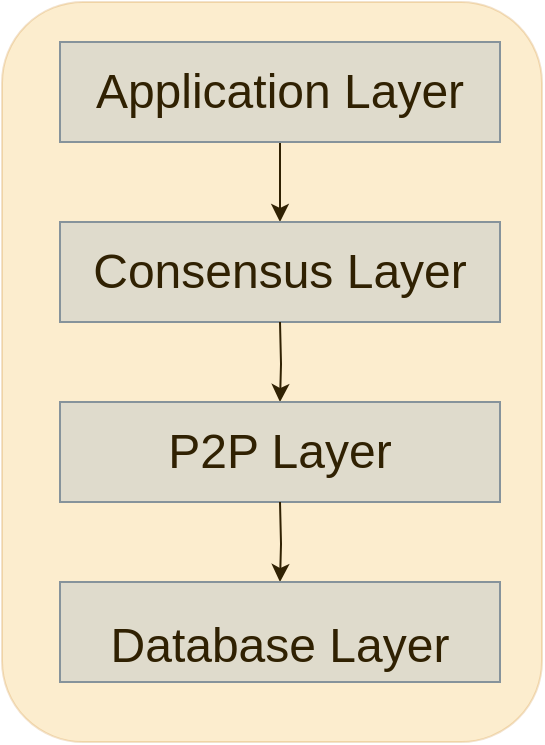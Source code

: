 <mxfile version="12.1.3" type="github" pages="1">
  <diagram id="zw2LZUOGEL8zCDdYVrt6" name="Page-1">
    <mxGraphModel dx="854" dy="482" grid="1" gridSize="10" guides="1" tooltips="1" connect="1" arrows="1" fold="1" page="1" pageScale="1" pageWidth="850" pageHeight="1100" math="0" shadow="0">
      <root>
        <mxCell id="0"/>
        <mxCell id="1" parent="0"/>
        <mxCell id="o5tn7YAs-QMqgKv2cBp4-5" value="" style="edgeStyle=orthogonalEdgeStyle;rounded=0;orthogonalLoop=1;jettySize=auto;html=1;" edge="1" parent="1" source="o5tn7YAs-QMqgKv2cBp4-1" target="o5tn7YAs-QMqgKv2cBp4-2">
          <mxGeometry relative="1" as="geometry"/>
        </mxCell>
        <mxCell id="o5tn7YAs-QMqgKv2cBp4-1" value="&lt;font style=&quot;font-size: 24px&quot;&gt;Application Layer&lt;/font&gt;" style="rounded=0;whiteSpace=wrap;html=1;fillColor=#dae8fc;strokeColor=#6c8ebf;" vertex="1" parent="1">
          <mxGeometry x="190" y="20" width="220" height="50" as="geometry"/>
        </mxCell>
        <mxCell id="o5tn7YAs-QMqgKv2cBp4-2" value="&lt;font style=&quot;font-size: 24px&quot;&gt;Consensus Layer&lt;br&gt;&lt;/font&gt;" style="rounded=0;whiteSpace=wrap;html=1;fillColor=#dae8fc;strokeColor=#6c8ebf;" vertex="1" parent="1">
          <mxGeometry x="190" y="110" width="220" height="50" as="geometry"/>
        </mxCell>
        <mxCell id="o5tn7YAs-QMqgKv2cBp4-6" value="" style="edgeStyle=orthogonalEdgeStyle;rounded=0;orthogonalLoop=1;jettySize=auto;html=1;" edge="1" parent="1" target="o5tn7YAs-QMqgKv2cBp4-7">
          <mxGeometry relative="1" as="geometry">
            <mxPoint x="300" y="160" as="sourcePoint"/>
          </mxGeometry>
        </mxCell>
        <mxCell id="o5tn7YAs-QMqgKv2cBp4-7" value="&lt;font style=&quot;font-size: 24px&quot;&gt;P2P Layer&lt;br&gt;&lt;/font&gt;" style="rounded=0;whiteSpace=wrap;html=1;fillColor=#dae8fc;strokeColor=#6c8ebf;" vertex="1" parent="1">
          <mxGeometry x="190" y="200" width="220" height="50" as="geometry"/>
        </mxCell>
        <mxCell id="o5tn7YAs-QMqgKv2cBp4-8" value="" style="edgeStyle=orthogonalEdgeStyle;rounded=0;orthogonalLoop=1;jettySize=auto;html=1;" edge="1" parent="1" target="o5tn7YAs-QMqgKv2cBp4-9">
          <mxGeometry relative="1" as="geometry">
            <mxPoint x="300" y="250" as="sourcePoint"/>
          </mxGeometry>
        </mxCell>
        <mxCell id="o5tn7YAs-QMqgKv2cBp4-9" value="&lt;br&gt;&lt;font style=&quot;font-size: 24px&quot;&gt;Database Layer&lt;br&gt;&lt;/font&gt;" style="rounded=0;whiteSpace=wrap;html=1;fillColor=#dae8fc;strokeColor=#6c8ebf;" vertex="1" parent="1">
          <mxGeometry x="190" y="290" width="220" height="50" as="geometry"/>
        </mxCell>
        <mxCell id="o5tn7YAs-QMqgKv2cBp4-11" value="" style="rounded=1;whiteSpace=wrap;html=1;opacity=20;fillColor=#f0a30a;strokeColor=#BD7000;fontColor=#ffffff;" vertex="1" parent="1">
          <mxGeometry x="161" width="270" height="370" as="geometry"/>
        </mxCell>
      </root>
    </mxGraphModel>
  </diagram>
</mxfile>

